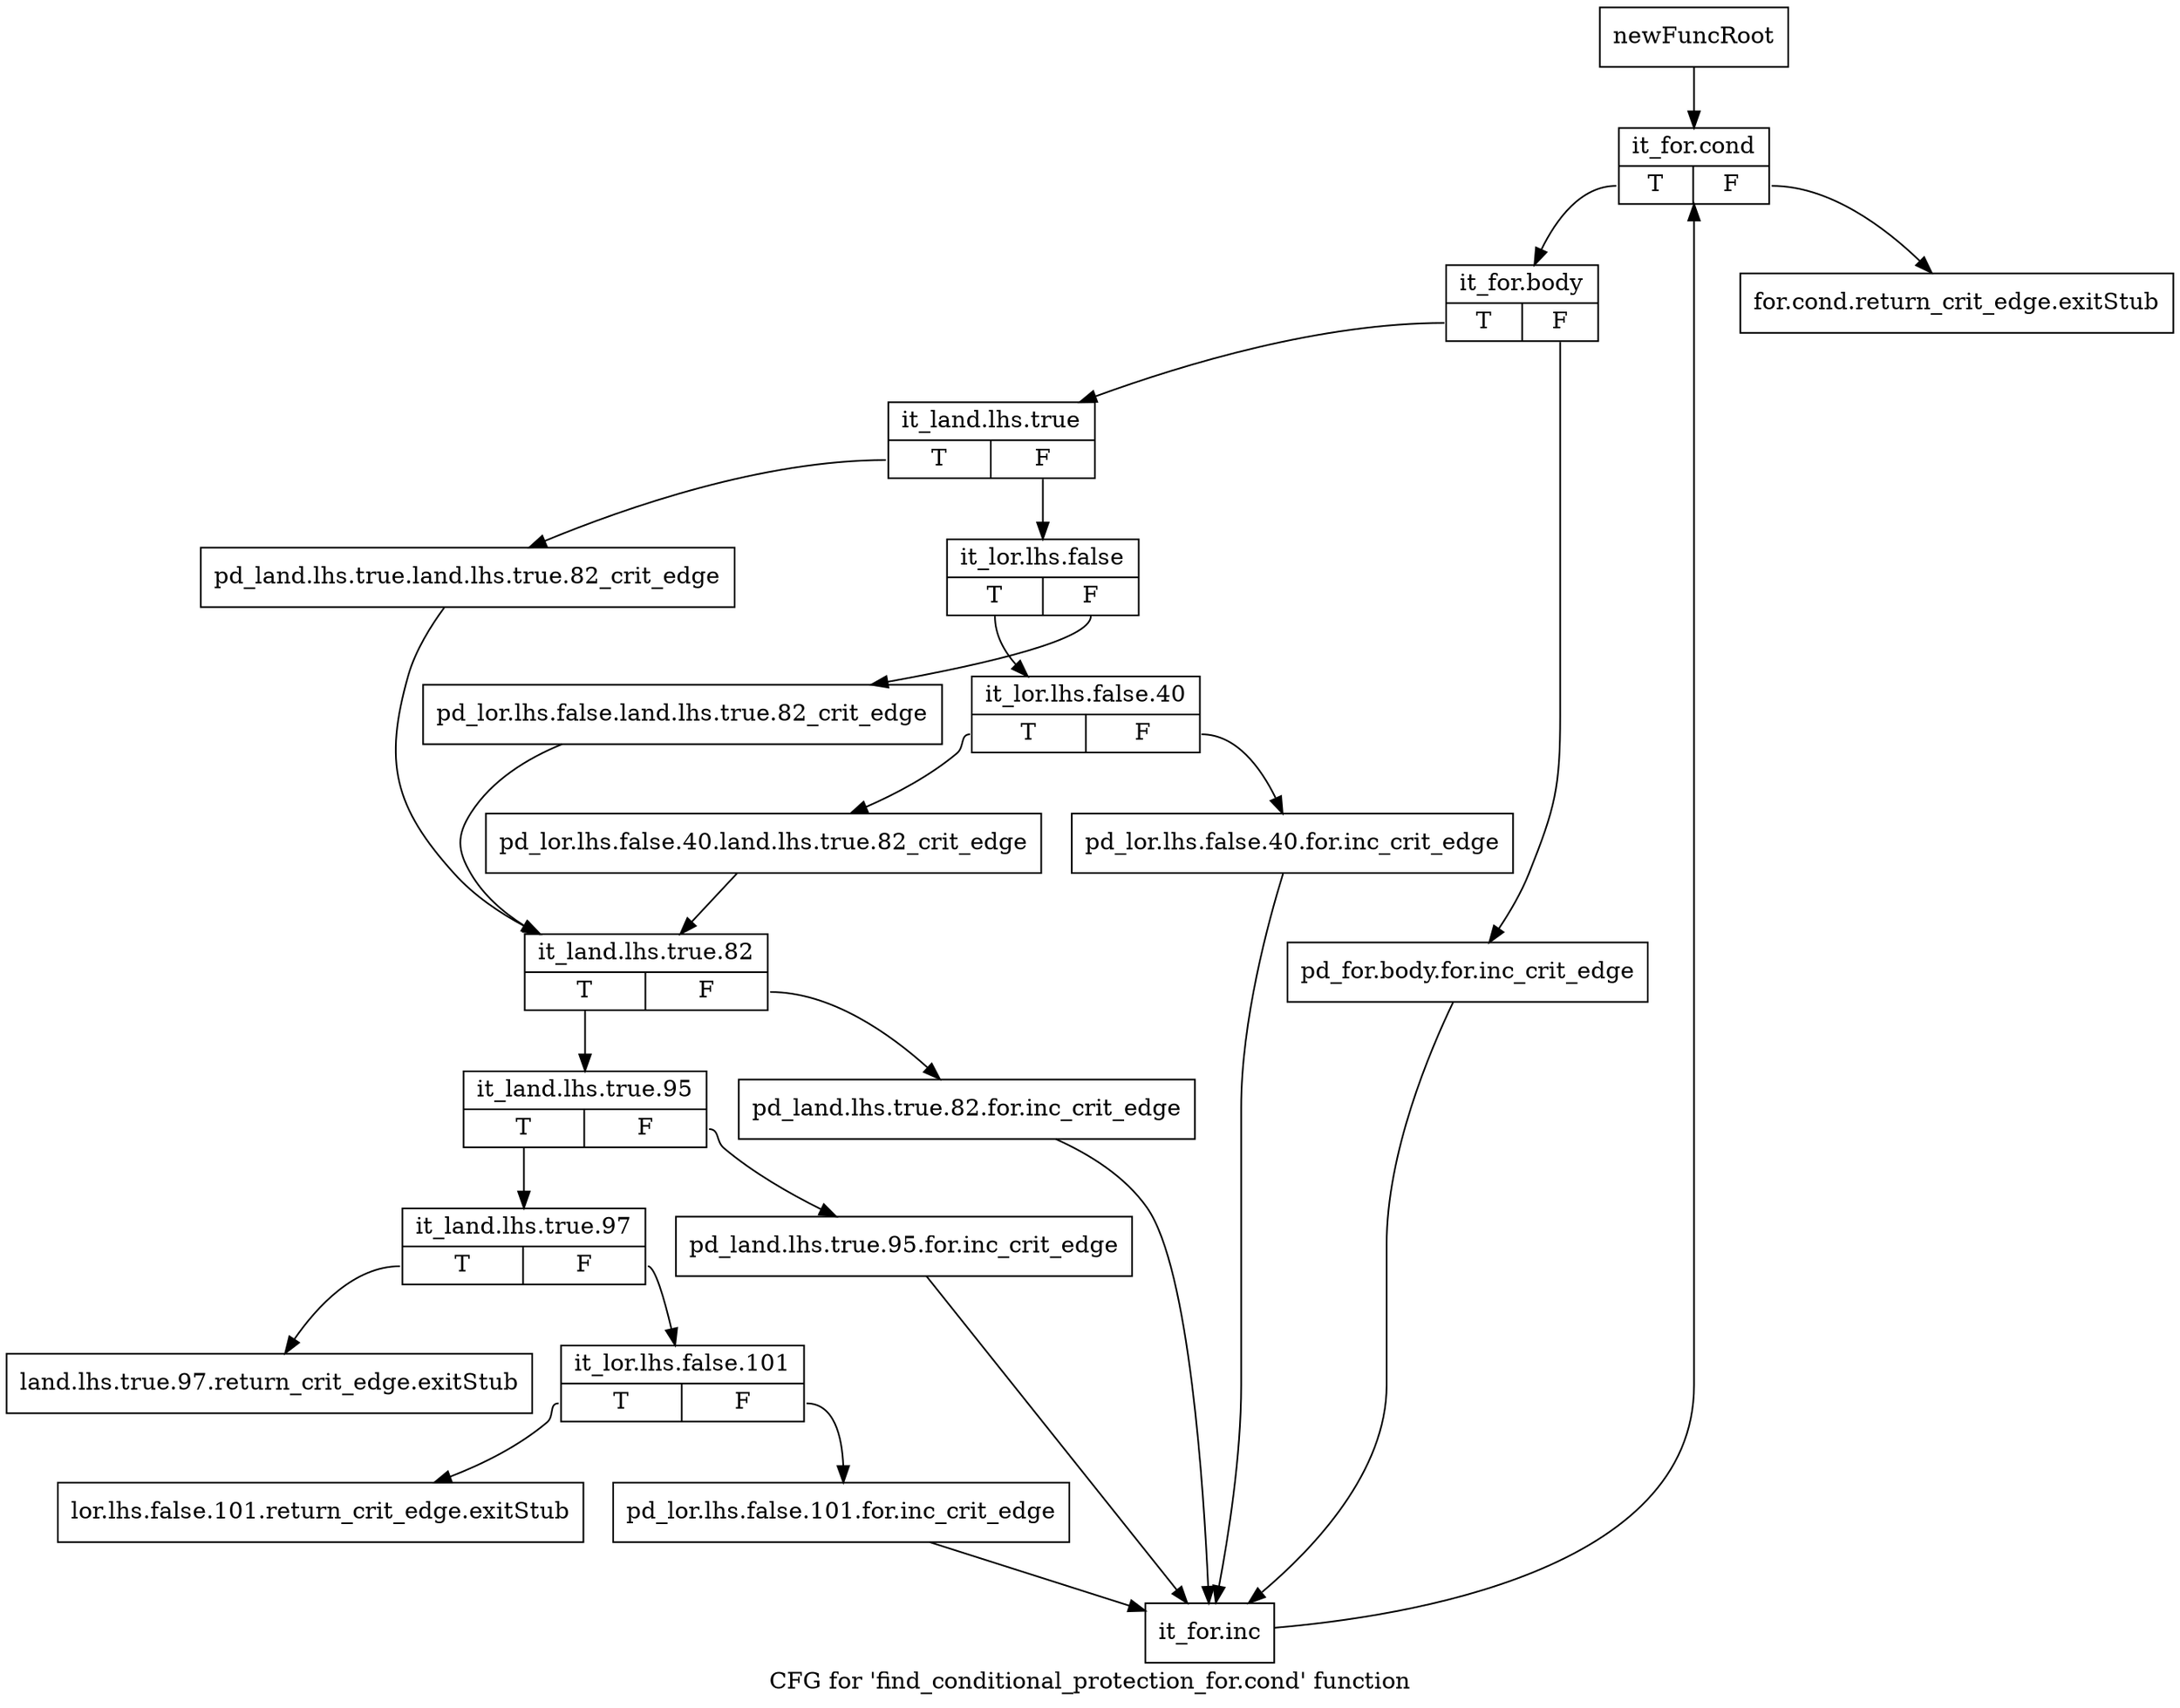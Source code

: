 digraph "CFG for 'find_conditional_protection_for.cond' function" {
	label="CFG for 'find_conditional_protection_for.cond' function";

	Node0xc207500 [shape=record,label="{newFuncRoot}"];
	Node0xc207500 -> Node0xc207640;
	Node0xc207550 [shape=record,label="{for.cond.return_crit_edge.exitStub}"];
	Node0xc2075a0 [shape=record,label="{land.lhs.true.97.return_crit_edge.exitStub}"];
	Node0xc2075f0 [shape=record,label="{lor.lhs.false.101.return_crit_edge.exitStub}"];
	Node0xc207640 [shape=record,label="{it_for.cond|{<s0>T|<s1>F}}"];
	Node0xc207640:s0 -> Node0xc207690;
	Node0xc207640:s1 -> Node0xc207550;
	Node0xc207690 [shape=record,label="{it_for.body|{<s0>T|<s1>F}}"];
	Node0xc207690:s0 -> Node0xc207730;
	Node0xc207690:s1 -> Node0xc2076e0;
	Node0xc2076e0 [shape=record,label="{pd_for.body.for.inc_crit_edge}"];
	Node0xc2076e0 -> Node0xc207b90;
	Node0xc207730 [shape=record,label="{it_land.lhs.true|{<s0>T|<s1>F}}"];
	Node0xc207730:s0 -> Node0xc207910;
	Node0xc207730:s1 -> Node0xc207780;
	Node0xc207780 [shape=record,label="{it_lor.lhs.false|{<s0>T|<s1>F}}"];
	Node0xc207780:s0 -> Node0xc207820;
	Node0xc207780:s1 -> Node0xc2077d0;
	Node0xc2077d0 [shape=record,label="{pd_lor.lhs.false.land.lhs.true.82_crit_edge}"];
	Node0xc2077d0 -> Node0xc207960;
	Node0xc207820 [shape=record,label="{it_lor.lhs.false.40|{<s0>T|<s1>F}}"];
	Node0xc207820:s0 -> Node0xc2078c0;
	Node0xc207820:s1 -> Node0xc207870;
	Node0xc207870 [shape=record,label="{pd_lor.lhs.false.40.for.inc_crit_edge}"];
	Node0xc207870 -> Node0xc207b90;
	Node0xc2078c0 [shape=record,label="{pd_lor.lhs.false.40.land.lhs.true.82_crit_edge}"];
	Node0xc2078c0 -> Node0xc207960;
	Node0xc207910 [shape=record,label="{pd_land.lhs.true.land.lhs.true.82_crit_edge}"];
	Node0xc207910 -> Node0xc207960;
	Node0xc207960 [shape=record,label="{it_land.lhs.true.82|{<s0>T|<s1>F}}"];
	Node0xc207960:s0 -> Node0xc207a00;
	Node0xc207960:s1 -> Node0xc2079b0;
	Node0xc2079b0 [shape=record,label="{pd_land.lhs.true.82.for.inc_crit_edge}"];
	Node0xc2079b0 -> Node0xc207b90;
	Node0xc207a00 [shape=record,label="{it_land.lhs.true.95|{<s0>T|<s1>F}}"];
	Node0xc207a00:s0 -> Node0xc207aa0;
	Node0xc207a00:s1 -> Node0xc207a50;
	Node0xc207a50 [shape=record,label="{pd_land.lhs.true.95.for.inc_crit_edge}"];
	Node0xc207a50 -> Node0xc207b90;
	Node0xc207aa0 [shape=record,label="{it_land.lhs.true.97|{<s0>T|<s1>F}}"];
	Node0xc207aa0:s0 -> Node0xc2075a0;
	Node0xc207aa0:s1 -> Node0xc207af0;
	Node0xc207af0 [shape=record,label="{it_lor.lhs.false.101|{<s0>T|<s1>F}}"];
	Node0xc207af0:s0 -> Node0xc2075f0;
	Node0xc207af0:s1 -> Node0xc207b40;
	Node0xc207b40 [shape=record,label="{pd_lor.lhs.false.101.for.inc_crit_edge}"];
	Node0xc207b40 -> Node0xc207b90;
	Node0xc207b90 [shape=record,label="{it_for.inc}"];
	Node0xc207b90 -> Node0xc207640;
}
